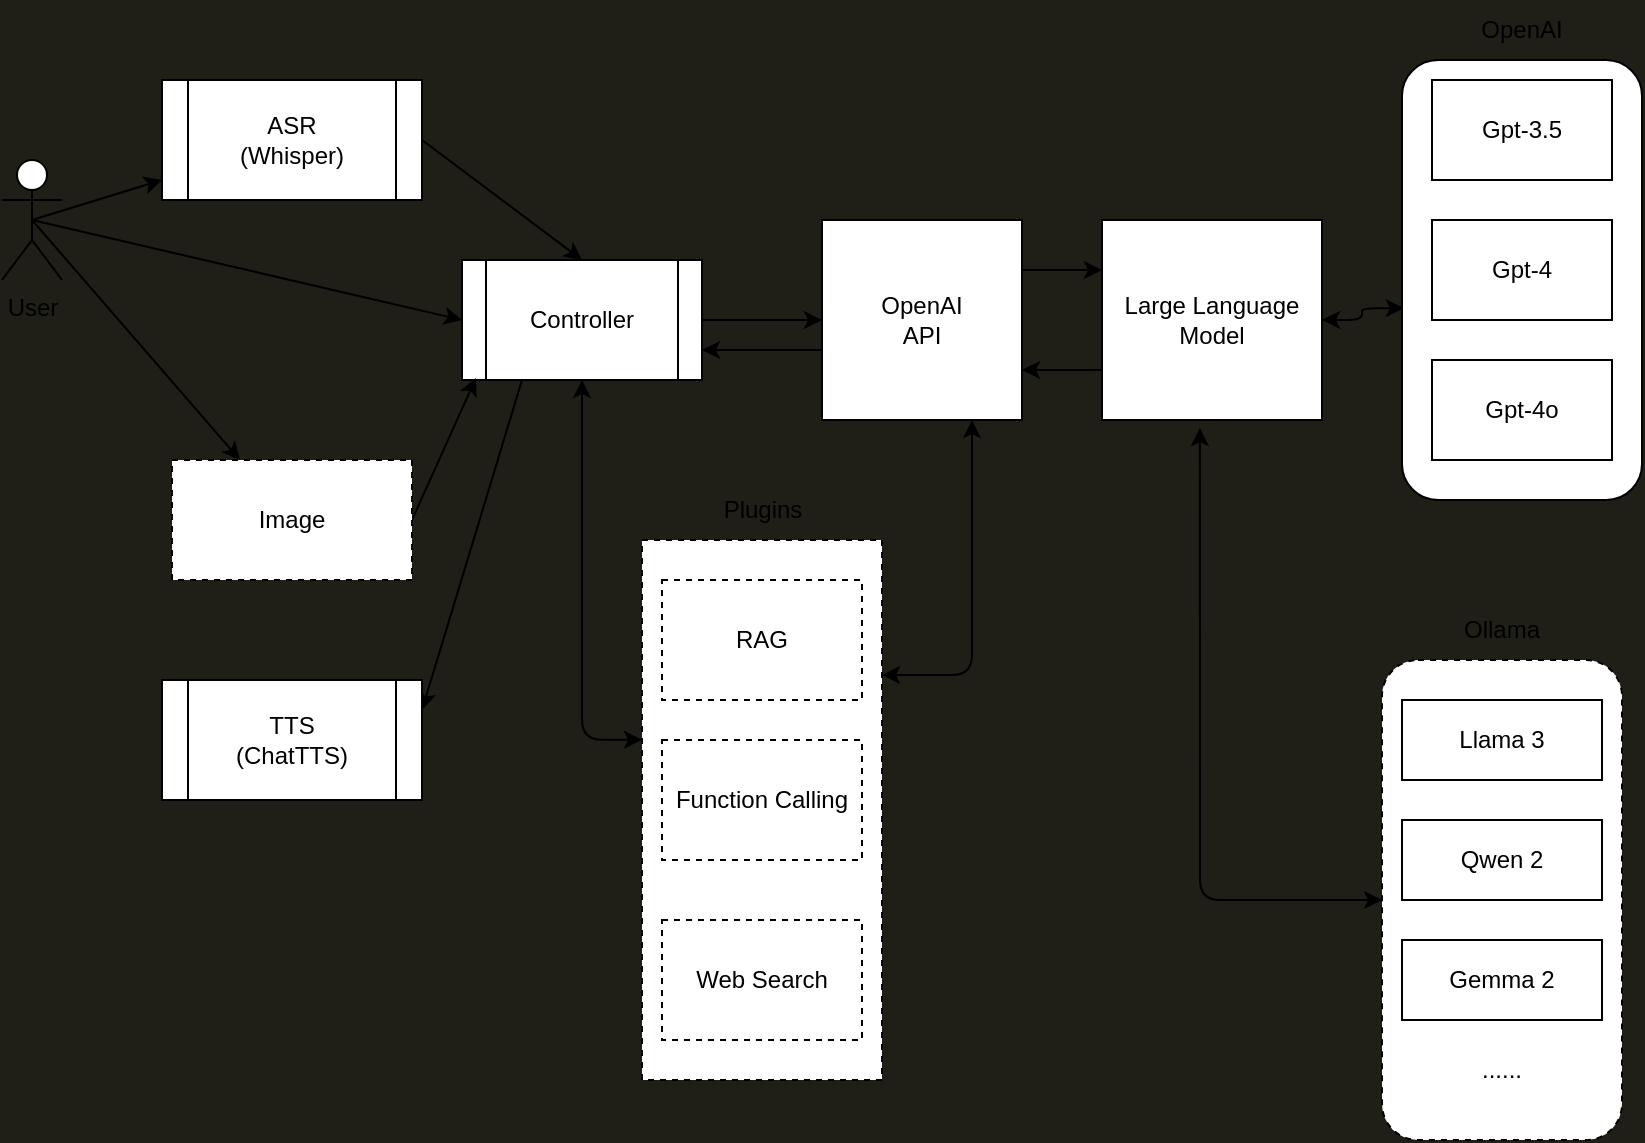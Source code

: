 <mxfile>
    <diagram id="fESE3uwFwK7EoZ6dKgzs" name="Page-1">
        <mxGraphModel dx="613" dy="702" grid="1" gridSize="10" guides="1" tooltips="1" connect="1" arrows="1" fold="1" page="1" pageScale="1" pageWidth="1169" pageHeight="1654" background="#1F1F18" math="0" shadow="0">
            <root>
                <mxCell id="0"/>
                <mxCell id="1" parent="0"/>
                <mxCell id="5" style="edgeStyle=none;html=1;exitX=0.5;exitY=0.5;exitDx=0;exitDy=0;exitPerimeter=0;" parent="1" source="2" target="3" edge="1">
                    <mxGeometry relative="1" as="geometry"/>
                </mxCell>
                <mxCell id="8" style="edgeStyle=none;html=1;exitX=0.5;exitY=0.5;exitDx=0;exitDy=0;exitPerimeter=0;entryX=0;entryY=0.5;entryDx=0;entryDy=0;" parent="1" source="2" target="7" edge="1">
                    <mxGeometry relative="1" as="geometry"/>
                </mxCell>
                <mxCell id="12" style="edgeStyle=none;html=1;exitX=0.5;exitY=0.5;exitDx=0;exitDy=0;exitPerimeter=0;" parent="1" source="2" target="10" edge="1">
                    <mxGeometry relative="1" as="geometry"/>
                </mxCell>
                <mxCell id="2" value="User" style="shape=umlActor;verticalLabelPosition=bottom;verticalAlign=top;html=1;outlineConnect=0;" parent="1" vertex="1">
                    <mxGeometry x="40" y="80" width="30" height="60" as="geometry"/>
                </mxCell>
                <mxCell id="9" style="edgeStyle=none;html=1;exitX=1;exitY=0.5;exitDx=0;exitDy=0;entryX=0.5;entryY=0;entryDx=0;entryDy=0;" parent="1" source="3" target="7" edge="1">
                    <mxGeometry relative="1" as="geometry"/>
                </mxCell>
                <mxCell id="3" value="ASR&lt;br&gt;(Whisper)&lt;br&gt;" style="shape=process;whiteSpace=wrap;html=1;backgroundOutline=1;" parent="1" vertex="1">
                    <mxGeometry x="120" y="40" width="130" height="60" as="geometry"/>
                </mxCell>
                <mxCell id="14" style="edgeStyle=none;html=1;exitX=1;exitY=0.5;exitDx=0;exitDy=0;entryX=0;entryY=0.5;entryDx=0;entryDy=0;" parent="1" source="7" target="13" edge="1">
                    <mxGeometry relative="1" as="geometry"/>
                </mxCell>
                <mxCell id="30" style="edgeStyle=orthogonalEdgeStyle;html=1;exitX=0.5;exitY=1;exitDx=0;exitDy=0;entryX=0;entryY=0.37;entryDx=0;entryDy=0;entryPerimeter=0;startArrow=classic;startFill=1;" parent="1" source="7" target="26" edge="1">
                    <mxGeometry relative="1" as="geometry"/>
                </mxCell>
                <mxCell id="58" style="edgeStyle=none;html=1;exitX=0.25;exitY=1;exitDx=0;exitDy=0;entryX=1;entryY=0.25;entryDx=0;entryDy=0;" edge="1" parent="1" source="7" target="57">
                    <mxGeometry relative="1" as="geometry"/>
                </mxCell>
                <mxCell id="7" value="Controller" style="shape=process;whiteSpace=wrap;html=1;backgroundOutline=1;" parent="1" vertex="1">
                    <mxGeometry x="270" y="130" width="120" height="60" as="geometry"/>
                </mxCell>
                <mxCell id="11" style="edgeStyle=none;html=1;exitX=1;exitY=0.5;exitDx=0;exitDy=0;entryX=0.058;entryY=0.983;entryDx=0;entryDy=0;entryPerimeter=0;" parent="1" source="10" target="7" edge="1">
                    <mxGeometry relative="1" as="geometry"/>
                </mxCell>
                <mxCell id="10" value="Image" style="rounded=0;whiteSpace=wrap;html=1;dashed=1;" parent="1" vertex="1">
                    <mxGeometry x="125" y="230" width="120" height="60" as="geometry"/>
                </mxCell>
                <mxCell id="15" style="edgeStyle=none;html=1;exitX=0;exitY=0.65;exitDx=0;exitDy=0;entryX=1;entryY=0.75;entryDx=0;entryDy=0;exitPerimeter=0;" parent="1" source="13" target="7" edge="1">
                    <mxGeometry relative="1" as="geometry"/>
                </mxCell>
                <mxCell id="23" style="edgeStyle=none;html=1;exitX=1;exitY=0.25;exitDx=0;exitDy=0;entryX=0;entryY=0.25;entryDx=0;entryDy=0;" parent="1" source="13" target="18" edge="1">
                    <mxGeometry relative="1" as="geometry"/>
                </mxCell>
                <mxCell id="13" value="OpenAI&lt;br&gt;API" style="whiteSpace=wrap;html=1;aspect=fixed;" parent="1" vertex="1">
                    <mxGeometry x="450" y="110" width="100" height="100" as="geometry"/>
                </mxCell>
                <mxCell id="24" style="edgeStyle=none;html=1;exitX=0;exitY=0.75;exitDx=0;exitDy=0;entryX=1;entryY=0.75;entryDx=0;entryDy=0;" parent="1" source="18" target="13" edge="1">
                    <mxGeometry relative="1" as="geometry"/>
                </mxCell>
                <mxCell id="55" style="edgeStyle=orthogonalEdgeStyle;html=1;exitX=1;exitY=0.5;exitDx=0;exitDy=0;entryX=0.008;entryY=0.564;entryDx=0;entryDy=0;entryPerimeter=0;startArrow=classic;startFill=1;" parent="1" source="18" target="45" edge="1">
                    <mxGeometry relative="1" as="geometry"/>
                </mxCell>
                <mxCell id="18" value="Large Language Model" style="rounded=0;whiteSpace=wrap;html=1;" parent="1" vertex="1">
                    <mxGeometry x="590" y="110" width="110" height="100" as="geometry"/>
                </mxCell>
                <mxCell id="29" value="" style="group;" parent="1" vertex="1" connectable="0">
                    <mxGeometry x="360" y="240" width="120" height="300" as="geometry"/>
                </mxCell>
                <mxCell id="27" value="" style="group;" parent="29" vertex="1" connectable="0">
                    <mxGeometry y="30" width="120" height="270" as="geometry"/>
                </mxCell>
                <mxCell id="26" value="" style="rounded=0;whiteSpace=wrap;html=1;dashed=1;" parent="27" vertex="1">
                    <mxGeometry width="120" height="270" as="geometry"/>
                </mxCell>
                <mxCell id="21" value="RAG" style="rounded=0;whiteSpace=wrap;html=1;dashed=1;" parent="27" vertex="1">
                    <mxGeometry x="10" y="20" width="100" height="60" as="geometry"/>
                </mxCell>
                <mxCell id="22" value="Function Calling" style="rounded=0;whiteSpace=wrap;html=1;dashed=1;" parent="27" vertex="1">
                    <mxGeometry x="10" y="100" width="100" height="60" as="geometry"/>
                </mxCell>
                <mxCell id="25" value="Web Search" style="rounded=0;whiteSpace=wrap;html=1;dashed=1;" parent="27" vertex="1">
                    <mxGeometry x="10" y="190" width="100" height="60" as="geometry"/>
                </mxCell>
                <mxCell id="28" value="Plugins" style="text;html=1;align=center;verticalAlign=middle;resizable=0;points=[];autosize=1;strokeColor=none;fillColor=none;" parent="29" vertex="1">
                    <mxGeometry x="30" width="60" height="30" as="geometry"/>
                </mxCell>
                <mxCell id="35" style="edgeStyle=orthogonalEdgeStyle;html=1;exitX=1;exitY=0.25;exitDx=0;exitDy=0;entryX=0.75;entryY=1;entryDx=0;entryDy=0;startArrow=classic;startFill=1;" parent="1" source="26" target="13" edge="1">
                    <mxGeometry relative="1" as="geometry">
                        <Array as="points">
                            <mxPoint x="525" y="338"/>
                        </Array>
                    </mxGeometry>
                </mxCell>
                <mxCell id="43" style="edgeStyle=orthogonalEdgeStyle;html=1;exitX=0;exitY=0.5;exitDx=0;exitDy=0;entryX=0.445;entryY=1.04;entryDx=0;entryDy=0;entryPerimeter=0;startArrow=classic;startFill=1;" parent="1" source="39" target="18" edge="1">
                    <mxGeometry relative="1" as="geometry"/>
                </mxCell>
                <mxCell id="54" value="" style="group;" parent="1" vertex="1" connectable="0">
                    <mxGeometry x="730" y="300" width="120" height="270" as="geometry"/>
                </mxCell>
                <mxCell id="39" value="" style="rounded=1;whiteSpace=wrap;html=1;dashed=1;" parent="54" vertex="1">
                    <mxGeometry y="30" width="120" height="240" as="geometry"/>
                </mxCell>
                <mxCell id="49" value="Llama 3" style="rounded=0;whiteSpace=wrap;html=1;" parent="54" vertex="1">
                    <mxGeometry x="10" y="50" width="100" height="40" as="geometry"/>
                </mxCell>
                <mxCell id="50" value="Qwen 2" style="rounded=0;whiteSpace=wrap;html=1;" parent="54" vertex="1">
                    <mxGeometry x="10" y="110" width="100" height="40" as="geometry"/>
                </mxCell>
                <mxCell id="51" value="Gemma 2" style="rounded=0;whiteSpace=wrap;html=1;" parent="54" vertex="1">
                    <mxGeometry x="10" y="170" width="100" height="40" as="geometry"/>
                </mxCell>
                <mxCell id="52" value="......" style="text;strokeColor=none;align=center;fillColor=none;html=1;verticalAlign=middle;whiteSpace=wrap;rounded=0;" parent="54" vertex="1">
                    <mxGeometry x="30" y="220" width="60" height="30" as="geometry"/>
                </mxCell>
                <mxCell id="53" value="Ollama" style="text;strokeColor=none;align=center;fillColor=none;html=1;verticalAlign=middle;whiteSpace=wrap;rounded=0;dashed=1;" parent="54" vertex="1">
                    <mxGeometry x="30" width="60" height="30" as="geometry"/>
                </mxCell>
                <mxCell id="56" value="" style="group" parent="1" vertex="1" connectable="0">
                    <mxGeometry x="740" width="120" height="250" as="geometry"/>
                </mxCell>
                <mxCell id="47" value="" style="group;" parent="56" vertex="1" connectable="0">
                    <mxGeometry y="30" width="120" height="220" as="geometry"/>
                </mxCell>
                <mxCell id="45" value="" style="rounded=1;whiteSpace=wrap;html=1;" parent="47" vertex="1">
                    <mxGeometry width="120" height="220" as="geometry"/>
                </mxCell>
                <mxCell id="36" value="Gpt-3.5" style="rounded=0;whiteSpace=wrap;html=1;" parent="47" vertex="1">
                    <mxGeometry x="15" y="10" width="90" height="50" as="geometry"/>
                </mxCell>
                <mxCell id="37" value="Gpt-4" style="rounded=0;whiteSpace=wrap;html=1;" parent="47" vertex="1">
                    <mxGeometry x="15" y="80" width="90" height="50" as="geometry"/>
                </mxCell>
                <mxCell id="38" value="Gpt-4o" style="rounded=0;whiteSpace=wrap;html=1;" parent="47" vertex="1">
                    <mxGeometry x="15" y="150" width="90" height="50" as="geometry"/>
                </mxCell>
                <mxCell id="48" value="OpenAI" style="text;strokeColor=none;align=center;fillColor=none;html=1;verticalAlign=middle;whiteSpace=wrap;rounded=0;" parent="56" vertex="1">
                    <mxGeometry x="30" width="60" height="30" as="geometry"/>
                </mxCell>
                <mxCell id="57" value="TTS&lt;br&gt;(ChatTTS)" style="shape=process;whiteSpace=wrap;html=1;backgroundOutline=1;" vertex="1" parent="1">
                    <mxGeometry x="120" y="340" width="130" height="60" as="geometry"/>
                </mxCell>
            </root>
        </mxGraphModel>
    </diagram>
</mxfile>